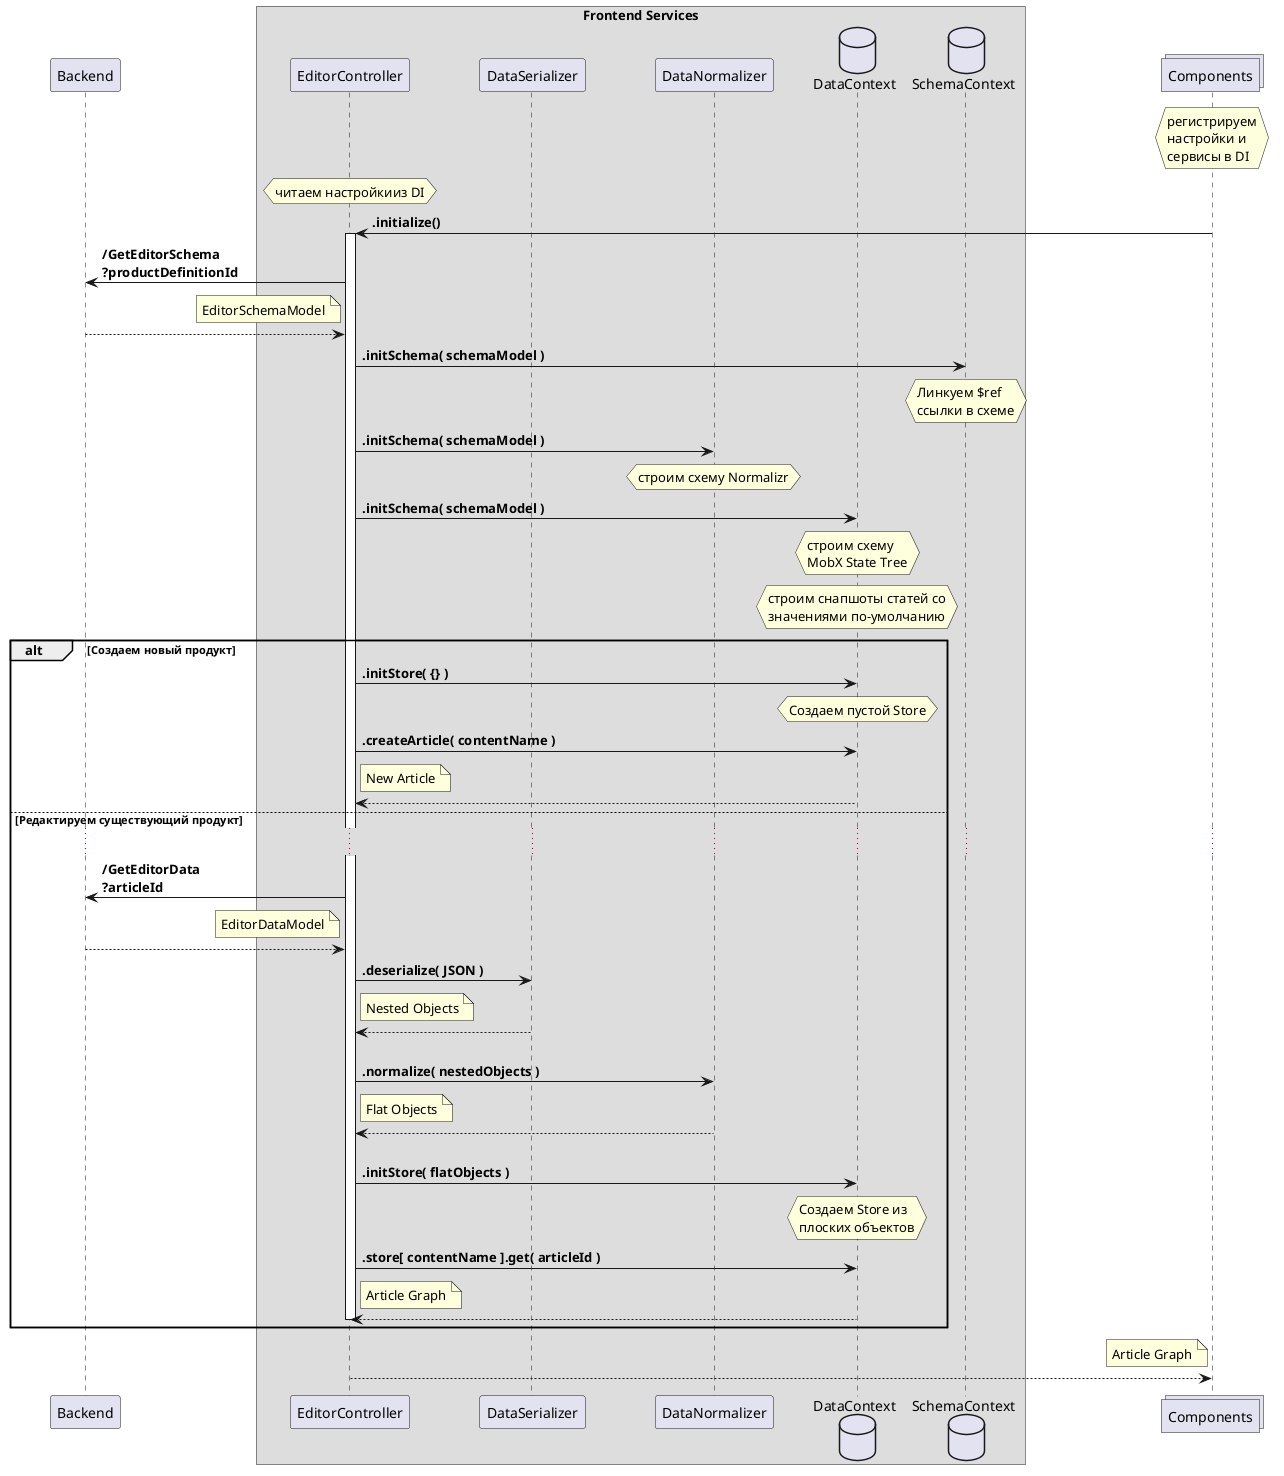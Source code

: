 @startuml EditorInitialization
skinparam shadowing false
skinparam ParticipantPadding 30
skinparam BoxPadding 100

participant Backend

box "Frontend Services"
participant EditorController
participant DataSerializer
participant DataNormalizer
database DataContext
database SchemaContext
end box

collections Components

hnote over Components
  регистрируем
  настройки и
  сервисы в DI
end note

hnote over EditorController
  читаем настройкииз DI
end note

Components -> EditorController: <b>.initialize()
activate EditorController

EditorController -> Backend: <b>/GetEditorSchema\n<b>?productDefinitionId
note left of EditorController: EditorSchemaModel
Backend --> EditorController

EditorController -> SchemaContext: <b>.initSchema( schemaModel )
hnote over SchemaContext
 Линкуем $ref
 ссылки в схеме
end note

EditorController -> DataNormalizer: <b>.initSchema( schemaModel )
hnote over DataNormalizer: строим схему Normalizr

EditorController -> DataContext: <b>.initSchema( schemaModel )
hnote over DataContext
  строим схему
  MobX State Tree
end note
hnote over DataContext
  строим снапшоты статей со
  значениями по-умолчанию
end note

alt Создаем новый продукт

  EditorController -> DataContext: <b>.initStore( {} )
  hnote over DataContext: Создаем пустой Store

  EditorController -> DataContext: <b>.createArticle( contentName )

  note right of EditorController: New Article
  DataContext --> EditorController

else Редактируем существующий продукт

  ...

  EditorController -> Backend: <b>/GetEditorData\n<b>?articleId
  note left of EditorController: EditorDataModel
  Backend --> EditorController:

  EditorController -> DataSerializer: <b>.deserialize( JSON )
  note right of EditorController: Nested Objects
  DataSerializer --> EditorController

  EditorController -> DataNormalizer: \n<b>.normalize( nestedObjects )
  note right of EditorController: Flat Objects
  DataNormalizer --> EditorController

  EditorController -> DataContext: \n<b>.initStore( flatObjects )
  hnote over DataContext
    Создаем Store из
    плоских объектов
  end note

  EditorController -> DataContext: <b>.store[ contentName ].get( articleId )
  note right of EditorController: Article Graph
  DataContext --> EditorController

deactivate EditorController
end

note left of Components: Article Graph
EditorController --> Components

deactivate EditorController

@enduml